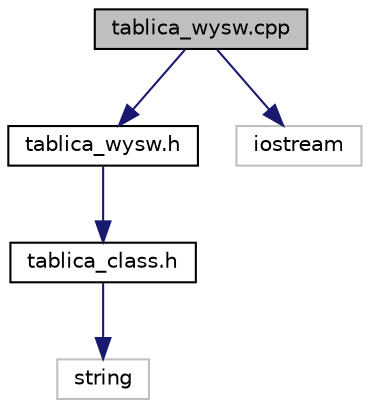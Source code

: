 digraph "tablica_wysw.cpp"
{
 // LATEX_PDF_SIZE
  edge [fontname="Helvetica",fontsize="10",labelfontname="Helvetica",labelfontsize="10"];
  node [fontname="Helvetica",fontsize="10",shape=record];
  Node1 [label="tablica_wysw.cpp",height=0.2,width=0.4,color="black", fillcolor="grey75", style="filled", fontcolor="black",tooltip=" "];
  Node1 -> Node2 [color="midnightblue",fontsize="10",style="solid"];
  Node2 [label="tablica_wysw.h",height=0.2,width=0.4,color="black", fillcolor="white", style="filled",URL="$tablica__wysw_8h.html",tooltip=" "];
  Node2 -> Node3 [color="midnightblue",fontsize="10",style="solid"];
  Node3 [label="tablica_class.h",height=0.2,width=0.4,color="black", fillcolor="white", style="filled",URL="$tablica__class_8h.html",tooltip=" "];
  Node3 -> Node4 [color="midnightblue",fontsize="10",style="solid"];
  Node4 [label="string",height=0.2,width=0.4,color="grey75", fillcolor="white", style="filled",tooltip=" "];
  Node1 -> Node5 [color="midnightblue",fontsize="10",style="solid"];
  Node5 [label="iostream",height=0.2,width=0.4,color="grey75", fillcolor="white", style="filled",tooltip=" "];
}
